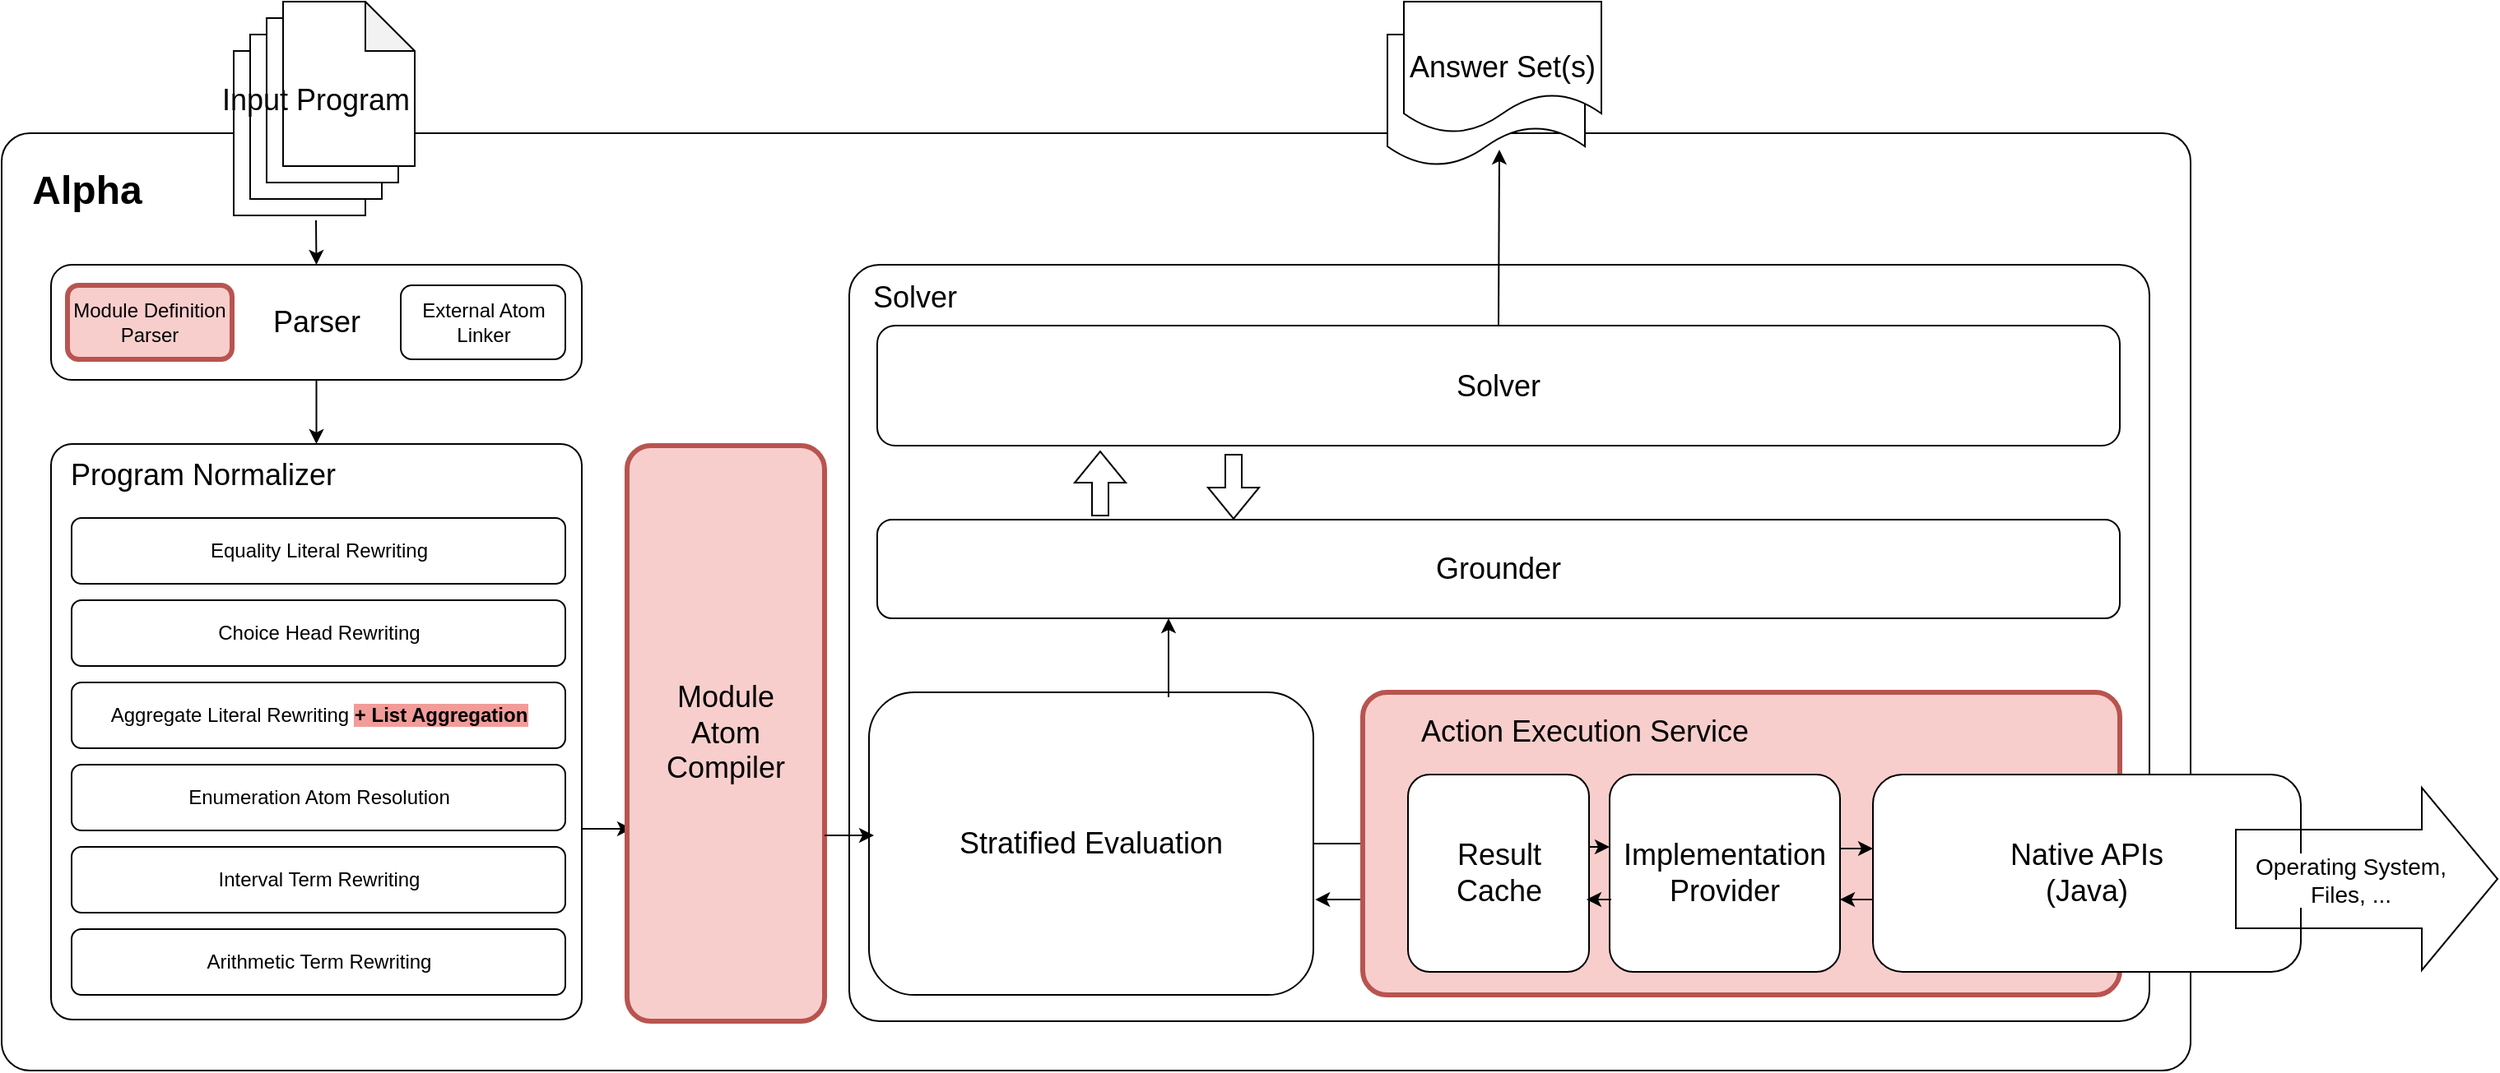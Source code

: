 <mxfile version="24.7.6">
  <diagram name="Page-1" id="wdsX4F_tK8qgcI49Nfrs">
    <mxGraphModel dx="1434" dy="746" grid="1" gridSize="10" guides="1" tooltips="1" connect="1" arrows="1" fold="1" page="1" pageScale="1" pageWidth="1654" pageHeight="1169" math="0" shadow="0">
      <root>
        <mxCell id="0" />
        <mxCell id="1" parent="0" />
        <mxCell id="Z56hDjqOfj25VREnuJWh-1" value="" style="rounded=1;whiteSpace=wrap;html=1;arcSize=3;" parent="1" vertex="1">
          <mxGeometry x="40" y="80" width="1330" height="570" as="geometry" />
        </mxCell>
        <mxCell id="Z56hDjqOfj25VREnuJWh-2" value="Alpha" style="text;html=1;align=center;verticalAlign=middle;whiteSpace=wrap;rounded=0;fontStyle=1;fontSize=24;" parent="1" vertex="1">
          <mxGeometry x="62" y="100" width="60" height="30" as="geometry" />
        </mxCell>
        <mxCell id="Z56hDjqOfj25VREnuJWh-13" value="" style="endArrow=classic;html=1;rounded=0;exitX=0.625;exitY=1.03;exitDx=0;exitDy=0;exitPerimeter=0;entryX=0.5;entryY=0;entryDx=0;entryDy=0;" parent="1" source="Z56hDjqOfj25VREnuJWh-6" target="Z56hDjqOfj25VREnuJWh-11" edge="1">
          <mxGeometry width="50" height="50" relative="1" as="geometry">
            <mxPoint x="400" y="330" as="sourcePoint" />
            <mxPoint x="450" y="280" as="targetPoint" />
          </mxGeometry>
        </mxCell>
        <mxCell id="Z56hDjqOfj25VREnuJWh-23" value="" style="endArrow=classic;html=1;rounded=0;entryX=0.5;entryY=0;entryDx=0;entryDy=0;exitX=0.5;exitY=1;exitDx=0;exitDy=0;" parent="1" source="Z56hDjqOfj25VREnuJWh-11" target="Z56hDjqOfj25VREnuJWh-15" edge="1">
          <mxGeometry width="50" height="50" relative="1" as="geometry">
            <mxPoint x="370" y="230" as="sourcePoint" />
            <mxPoint x="420" y="180" as="targetPoint" />
          </mxGeometry>
        </mxCell>
        <mxCell id="Z56hDjqOfj25VREnuJWh-24" value="" style="group" parent="1" vertex="1" connectable="0">
          <mxGeometry x="70" y="269" width="360" height="350" as="geometry" />
        </mxCell>
        <mxCell id="Z56hDjqOfj25VREnuJWh-15" value="" style="rounded=1;whiteSpace=wrap;html=1;arcSize=4;fontSize=18;" parent="Z56hDjqOfj25VREnuJWh-24" vertex="1">
          <mxGeometry width="322.5" height="350" as="geometry" />
        </mxCell>
        <mxCell id="Z56hDjqOfj25VREnuJWh-16" value="Program Normalizer " style="text;html=1;align=center;verticalAlign=middle;whiteSpace=wrap;rounded=0;fontSize=18;" parent="Z56hDjqOfj25VREnuJWh-24" vertex="1">
          <mxGeometry x="1" y="4" width="182.5" height="30" as="geometry" />
        </mxCell>
        <mxCell id="Z56hDjqOfj25VREnuJWh-17" value="Equality Literal Rewriting" style="rounded=1;whiteSpace=wrap;html=1;" parent="Z56hDjqOfj25VREnuJWh-24" vertex="1">
          <mxGeometry x="12.5" y="45" width="300" height="40" as="geometry" />
        </mxCell>
        <mxCell id="Z56hDjqOfj25VREnuJWh-18" value="Choice Head Rewriting" style="rounded=1;whiteSpace=wrap;html=1;" parent="Z56hDjqOfj25VREnuJWh-24" vertex="1">
          <mxGeometry x="12.5" y="95" width="300" height="40" as="geometry" />
        </mxCell>
        <mxCell id="Z56hDjqOfj25VREnuJWh-19" value="Aggregate Literal Rewriting &lt;b&gt;&lt;span style=&quot;background-color: rgb(241, 156, 153);&quot;&gt;+ List Aggregation&lt;/span&gt;&lt;/b&gt;" style="rounded=1;whiteSpace=wrap;html=1;" parent="Z56hDjqOfj25VREnuJWh-24" vertex="1">
          <mxGeometry x="12.5" y="145" width="300" height="40" as="geometry" />
        </mxCell>
        <mxCell id="Z56hDjqOfj25VREnuJWh-20" value="Enumeration Atom Resolution" style="rounded=1;whiteSpace=wrap;html=1;" parent="Z56hDjqOfj25VREnuJWh-24" vertex="1">
          <mxGeometry x="12.5" y="195" width="300" height="40" as="geometry" />
        </mxCell>
        <mxCell id="Z56hDjqOfj25VREnuJWh-21" value="Interval Term Rewriting" style="rounded=1;whiteSpace=wrap;html=1;" parent="Z56hDjqOfj25VREnuJWh-24" vertex="1">
          <mxGeometry x="12.5" y="245" width="300" height="40" as="geometry" />
        </mxCell>
        <mxCell id="Z56hDjqOfj25VREnuJWh-22" value="Arithmetic Term Rewriting" style="rounded=1;whiteSpace=wrap;html=1;" parent="Z56hDjqOfj25VREnuJWh-24" vertex="1">
          <mxGeometry x="12.5" y="295" width="300" height="40" as="geometry" />
        </mxCell>
        <mxCell id="Z56hDjqOfj25VREnuJWh-25" value="" style="group" parent="1" vertex="1" connectable="0">
          <mxGeometry x="70" y="160" width="322.5" height="70" as="geometry" />
        </mxCell>
        <mxCell id="Z56hDjqOfj25VREnuJWh-11" value="Parser" style="rounded=1;whiteSpace=wrap;html=1;arcSize=18;fontSize=18;" parent="Z56hDjqOfj25VREnuJWh-25" vertex="1">
          <mxGeometry width="322.5" height="70" as="geometry" />
        </mxCell>
        <mxCell id="Z56hDjqOfj25VREnuJWh-12" value="External Atom Linker" style="rounded=1;whiteSpace=wrap;html=1;" parent="Z56hDjqOfj25VREnuJWh-25" vertex="1">
          <mxGeometry x="212.5" y="12.5" width="100" height="45" as="geometry" />
        </mxCell>
        <mxCell id="p9pGSQg3jXOfqU1aGqPQ-23" value="Module Definition&lt;br&gt;Parser" style="rounded=1;whiteSpace=wrap;html=1;strokeWidth=3;fillColor=#f8cecc;strokeColor=#b85450;" vertex="1" parent="Z56hDjqOfj25VREnuJWh-25">
          <mxGeometry x="10" y="12.5" width="100" height="45" as="geometry" />
        </mxCell>
        <mxCell id="Z56hDjqOfj25VREnuJWh-26" value="" style="group" parent="1" vertex="1" connectable="0">
          <mxGeometry x="171" width="120" height="130" as="geometry" />
        </mxCell>
        <mxCell id="Z56hDjqOfj25VREnuJWh-6" value="" style="shape=note;whiteSpace=wrap;html=1;backgroundOutline=1;darkOpacity=0.05;" parent="Z56hDjqOfj25VREnuJWh-26" vertex="1">
          <mxGeometry x="10" y="30" width="80" height="100" as="geometry" />
        </mxCell>
        <mxCell id="Z56hDjqOfj25VREnuJWh-7" value="" style="shape=note;whiteSpace=wrap;html=1;backgroundOutline=1;darkOpacity=0.05;" parent="Z56hDjqOfj25VREnuJWh-26" vertex="1">
          <mxGeometry x="20" y="20" width="80" height="100" as="geometry" />
        </mxCell>
        <mxCell id="Z56hDjqOfj25VREnuJWh-8" value="" style="shape=note;whiteSpace=wrap;html=1;backgroundOutline=1;darkOpacity=0.05;" parent="Z56hDjqOfj25VREnuJWh-26" vertex="1">
          <mxGeometry x="30" y="10" width="80" height="100" as="geometry" />
        </mxCell>
        <mxCell id="Z56hDjqOfj25VREnuJWh-9" value="" style="shape=note;whiteSpace=wrap;html=1;backgroundOutline=1;darkOpacity=0.05;" parent="Z56hDjqOfj25VREnuJWh-26" vertex="1">
          <mxGeometry x="40" width="80" height="100" as="geometry" />
        </mxCell>
        <mxCell id="Z56hDjqOfj25VREnuJWh-10" value="Input Program" style="text;html=1;align=center;verticalAlign=middle;whiteSpace=wrap;rounded=0;fontSize=18;" parent="Z56hDjqOfj25VREnuJWh-26" vertex="1">
          <mxGeometry y="45" width="120" height="30" as="geometry" />
        </mxCell>
        <mxCell id="Z56hDjqOfj25VREnuJWh-37" value="" style="rounded=1;whiteSpace=wrap;html=1;arcSize=4;" parent="1" vertex="1">
          <mxGeometry x="555" y="160" width="790" height="460" as="geometry" />
        </mxCell>
        <mxCell id="Z56hDjqOfj25VREnuJWh-38" value="Solver" style="text;html=1;align=center;verticalAlign=middle;whiteSpace=wrap;rounded=0;fontSize=18;" parent="1" vertex="1">
          <mxGeometry x="565" y="165" width="60" height="30" as="geometry" />
        </mxCell>
        <mxCell id="Z56hDjqOfj25VREnuJWh-39" value="Stratified Evaluation" style="rounded=1;whiteSpace=wrap;html=1;fontSize=18;" parent="1" vertex="1">
          <mxGeometry x="567" y="420" width="270" height="184" as="geometry" />
        </mxCell>
        <mxCell id="Z56hDjqOfj25VREnuJWh-43" value="Grounder" style="rounded=1;whiteSpace=wrap;html=1;fontSize=18;" parent="1" vertex="1">
          <mxGeometry x="572" y="315" width="755" height="60" as="geometry" />
        </mxCell>
        <mxCell id="Z56hDjqOfj25VREnuJWh-44" value="Solver" style="rounded=1;whiteSpace=wrap;html=1;fontSize=18;" parent="1" vertex="1">
          <mxGeometry x="572" y="197" width="755" height="73" as="geometry" />
        </mxCell>
        <mxCell id="Z56hDjqOfj25VREnuJWh-48" value="" style="shape=flexArrow;endArrow=classic;html=1;rounded=0;" parent="1" edge="1">
          <mxGeometry width="50" height="50" relative="1" as="geometry">
            <mxPoint x="707.5" y="313" as="sourcePoint" />
            <mxPoint x="707.5" y="273" as="targetPoint" />
          </mxGeometry>
        </mxCell>
        <mxCell id="Z56hDjqOfj25VREnuJWh-51" value="" style="shape=flexArrow;endArrow=classic;html=1;rounded=0;exitX=0.5;exitY=1;exitDx=0;exitDy=0;entryX=0.5;entryY=0;entryDx=0;entryDy=0;" parent="1" edge="1">
          <mxGeometry width="50" height="50" relative="1" as="geometry">
            <mxPoint x="788.5" y="275" as="sourcePoint" />
            <mxPoint x="788.5" y="315" as="targetPoint" />
          </mxGeometry>
        </mxCell>
        <mxCell id="Z56hDjqOfj25VREnuJWh-52" value="" style="endArrow=classic;html=1;rounded=0;exitX=0.5;exitY=0;exitDx=0;exitDy=0;" parent="1" edge="1" source="Z56hDjqOfj25VREnuJWh-44">
          <mxGeometry width="50" height="50" relative="1" as="geometry">
            <mxPoint x="747" y="210" as="sourcePoint" />
            <mxPoint x="950" y="90" as="targetPoint" />
          </mxGeometry>
        </mxCell>
        <mxCell id="Z56hDjqOfj25VREnuJWh-53" value="" style="shape=document;whiteSpace=wrap;html=1;boundedLbl=1;" parent="1" vertex="1">
          <mxGeometry x="882" y="20" width="120" height="80" as="geometry" />
        </mxCell>
        <mxCell id="Z56hDjqOfj25VREnuJWh-54" value="" style="shape=document;whiteSpace=wrap;html=1;boundedLbl=1;" parent="1" vertex="1">
          <mxGeometry x="892" width="120" height="80" as="geometry" />
        </mxCell>
        <mxCell id="Z56hDjqOfj25VREnuJWh-55" value="Answer Set(s)" style="text;html=1;align=center;verticalAlign=middle;whiteSpace=wrap;rounded=0;fontSize=18;" parent="1" vertex="1">
          <mxGeometry x="887" y="25" width="130" height="30" as="geometry" />
        </mxCell>
        <mxCell id="Z56hDjqOfj25VREnuJWh-56" value="" style="endArrow=classic;html=1;rounded=0;exitX=0.5;exitY=0;exitDx=0;exitDy=0;" parent="1" edge="1">
          <mxGeometry width="50" height="50" relative="1" as="geometry">
            <mxPoint x="749" y="423" as="sourcePoint" />
            <mxPoint x="749" y="375" as="targetPoint" />
          </mxGeometry>
        </mxCell>
        <mxCell id="p9pGSQg3jXOfqU1aGqPQ-5" value="" style="endArrow=classic;html=1;rounded=0;" edge="1" parent="1">
          <mxGeometry width="50" height="50" relative="1" as="geometry">
            <mxPoint x="393" y="503" as="sourcePoint" />
            <mxPoint x="423" y="503" as="targetPoint" />
          </mxGeometry>
        </mxCell>
        <mxCell id="p9pGSQg3jXOfqU1aGqPQ-12" value="" style="endArrow=classic;html=1;rounded=0;exitX=1;exitY=0.5;exitDx=0;exitDy=0;entryX=0.005;entryY=0.35;entryDx=0;entryDy=0;entryPerimeter=0;" edge="1" parent="1" source="Z56hDjqOfj25VREnuJWh-39" target="p9pGSQg3jXOfqU1aGqPQ-3">
          <mxGeometry width="50" height="50" relative="1" as="geometry">
            <mxPoint x="837" y="750" as="sourcePoint" />
            <mxPoint x="887" y="700" as="targetPoint" />
          </mxGeometry>
        </mxCell>
        <mxCell id="p9pGSQg3jXOfqU1aGqPQ-18" value="" style="endArrow=classic;html=1;rounded=0;entryX=1.004;entryY=0.685;entryDx=0;entryDy=0;entryPerimeter=0;" edge="1" parent="1" target="Z56hDjqOfj25VREnuJWh-39">
          <mxGeometry width="50" height="50" relative="1" as="geometry">
            <mxPoint x="895" y="546" as="sourcePoint" />
            <mxPoint x="880" y="546" as="targetPoint" />
          </mxGeometry>
        </mxCell>
        <mxCell id="p9pGSQg3jXOfqU1aGqPQ-19" value="" style="group;strokeWidth=3;" vertex="1" connectable="0" parent="1">
          <mxGeometry x="867" y="420" width="690" height="184" as="geometry" />
        </mxCell>
        <mxCell id="p9pGSQg3jXOfqU1aGqPQ-1" value="" style="rounded=1;whiteSpace=wrap;html=1;arcSize=8;strokeWidth=3;fillColor=#f8cecc;strokeColor=#b85450;" vertex="1" parent="p9pGSQg3jXOfqU1aGqPQ-19">
          <mxGeometry width="460" height="184" as="geometry" />
        </mxCell>
        <mxCell id="p9pGSQg3jXOfqU1aGqPQ-2" value="Action Execution Service" style="text;html=1;align=center;verticalAlign=middle;whiteSpace=wrap;rounded=0;fontSize=18;" vertex="1" parent="p9pGSQg3jXOfqU1aGqPQ-19">
          <mxGeometry x="20" y="9" width="230" height="30" as="geometry" />
        </mxCell>
        <mxCell id="p9pGSQg3jXOfqU1aGqPQ-3" value="Result&lt;br style=&quot;font-size: 18px;&quot;&gt;Cache" style="rounded=1;whiteSpace=wrap;html=1;fontSize=18;arcSize=12;" vertex="1" parent="p9pGSQg3jXOfqU1aGqPQ-19">
          <mxGeometry x="27.5" y="50" width="110" height="120" as="geometry" />
        </mxCell>
        <mxCell id="p9pGSQg3jXOfqU1aGqPQ-4" value="Implementation Provider" style="rounded=1;whiteSpace=wrap;html=1;fontSize=18;arcSize=12;" vertex="1" parent="p9pGSQg3jXOfqU1aGqPQ-19">
          <mxGeometry x="150" y="50" width="140" height="120" as="geometry" />
        </mxCell>
        <mxCell id="p9pGSQg3jXOfqU1aGqPQ-9" value="Native APIs&lt;br style=&quot;font-size: 18px;&quot;&gt;(Java)" style="rounded=1;whiteSpace=wrap;html=1;fontSize=18;" vertex="1" parent="p9pGSQg3jXOfqU1aGqPQ-19">
          <mxGeometry x="310" y="50" width="260" height="120" as="geometry" />
        </mxCell>
        <mxCell id="p9pGSQg3jXOfqU1aGqPQ-10" value="" style="shape=flexArrow;endArrow=classic;html=1;rounded=0;endWidth=50;endSize=15;width=60;labelBackgroundColor=#FFFFFF;" edge="1" parent="p9pGSQg3jXOfqU1aGqPQ-19">
          <mxGeometry width="50" height="50" relative="1" as="geometry">
            <mxPoint x="530" y="113.5" as="sourcePoint" />
            <mxPoint x="690" y="113.5" as="targetPoint" />
          </mxGeometry>
        </mxCell>
        <mxCell id="p9pGSQg3jXOfqU1aGqPQ-11" value="Operating System,&lt;br style=&quot;font-size: 14px;&quot;&gt;Files, ..." style="edgeLabel;html=1;align=center;verticalAlign=middle;resizable=0;points=[];fontSize=14;" vertex="1" connectable="0" parent="p9pGSQg3jXOfqU1aGqPQ-10">
          <mxGeometry x="-0.291" y="5" relative="1" as="geometry">
            <mxPoint x="13" y="5" as="offset" />
          </mxGeometry>
        </mxCell>
        <mxCell id="p9pGSQg3jXOfqU1aGqPQ-13" value="" style="endArrow=classic;html=1;rounded=0;exitX=1;exitY=0.5;exitDx=0;exitDy=0;entryX=0;entryY=0.367;entryDx=0;entryDy=0;entryPerimeter=0;" edge="1" parent="p9pGSQg3jXOfqU1aGqPQ-19" target="p9pGSQg3jXOfqU1aGqPQ-4">
          <mxGeometry width="50" height="50" relative="1" as="geometry">
            <mxPoint x="138" y="94" as="sourcePoint" />
            <mxPoint x="196" y="94" as="targetPoint" />
          </mxGeometry>
        </mxCell>
        <mxCell id="p9pGSQg3jXOfqU1aGqPQ-15" value="" style="endArrow=classic;html=1;rounded=0;exitX=1;exitY=0.5;exitDx=0;exitDy=0;entryX=0;entryY=0.375;entryDx=0;entryDy=0;entryPerimeter=0;" edge="1" parent="p9pGSQg3jXOfqU1aGqPQ-19" target="p9pGSQg3jXOfqU1aGqPQ-9">
          <mxGeometry width="50" height="50" relative="1" as="geometry">
            <mxPoint x="290" y="95" as="sourcePoint" />
            <mxPoint x="302" y="95" as="targetPoint" />
          </mxGeometry>
        </mxCell>
        <mxCell id="p9pGSQg3jXOfqU1aGqPQ-16" value="" style="endArrow=classic;html=1;rounded=0;" edge="1" parent="p9pGSQg3jXOfqU1aGqPQ-19">
          <mxGeometry width="50" height="50" relative="1" as="geometry">
            <mxPoint x="310" y="126" as="sourcePoint" />
            <mxPoint x="290" y="126" as="targetPoint" />
          </mxGeometry>
        </mxCell>
        <mxCell id="p9pGSQg3jXOfqU1aGqPQ-17" value="" style="endArrow=classic;html=1;rounded=0;entryX=0.986;entryY=0.633;entryDx=0;entryDy=0;entryPerimeter=0;" edge="1" parent="p9pGSQg3jXOfqU1aGqPQ-19" target="p9pGSQg3jXOfqU1aGqPQ-3">
          <mxGeometry width="50" height="50" relative="1" as="geometry">
            <mxPoint x="151" y="126" as="sourcePoint" />
            <mxPoint x="131" y="126" as="targetPoint" />
          </mxGeometry>
        </mxCell>
        <mxCell id="p9pGSQg3jXOfqU1aGqPQ-20" value="Module&lt;br style=&quot;font-size: 18px;&quot;&gt;Atom Compiler" style="rounded=1;whiteSpace=wrap;html=1;arcSize=12;fontSize=18;strokeWidth=3;fillColor=#f8cecc;strokeColor=#b85450;" vertex="1" parent="1">
          <mxGeometry x="420" y="270" width="120" height="350" as="geometry" />
        </mxCell>
        <mxCell id="p9pGSQg3jXOfqU1aGqPQ-21" value="" style="endArrow=classic;html=1;rounded=0;" edge="1" parent="1">
          <mxGeometry width="50" height="50" relative="1" as="geometry">
            <mxPoint x="540" y="507" as="sourcePoint" />
            <mxPoint x="570" y="507" as="targetPoint" />
          </mxGeometry>
        </mxCell>
      </root>
    </mxGraphModel>
  </diagram>
</mxfile>
